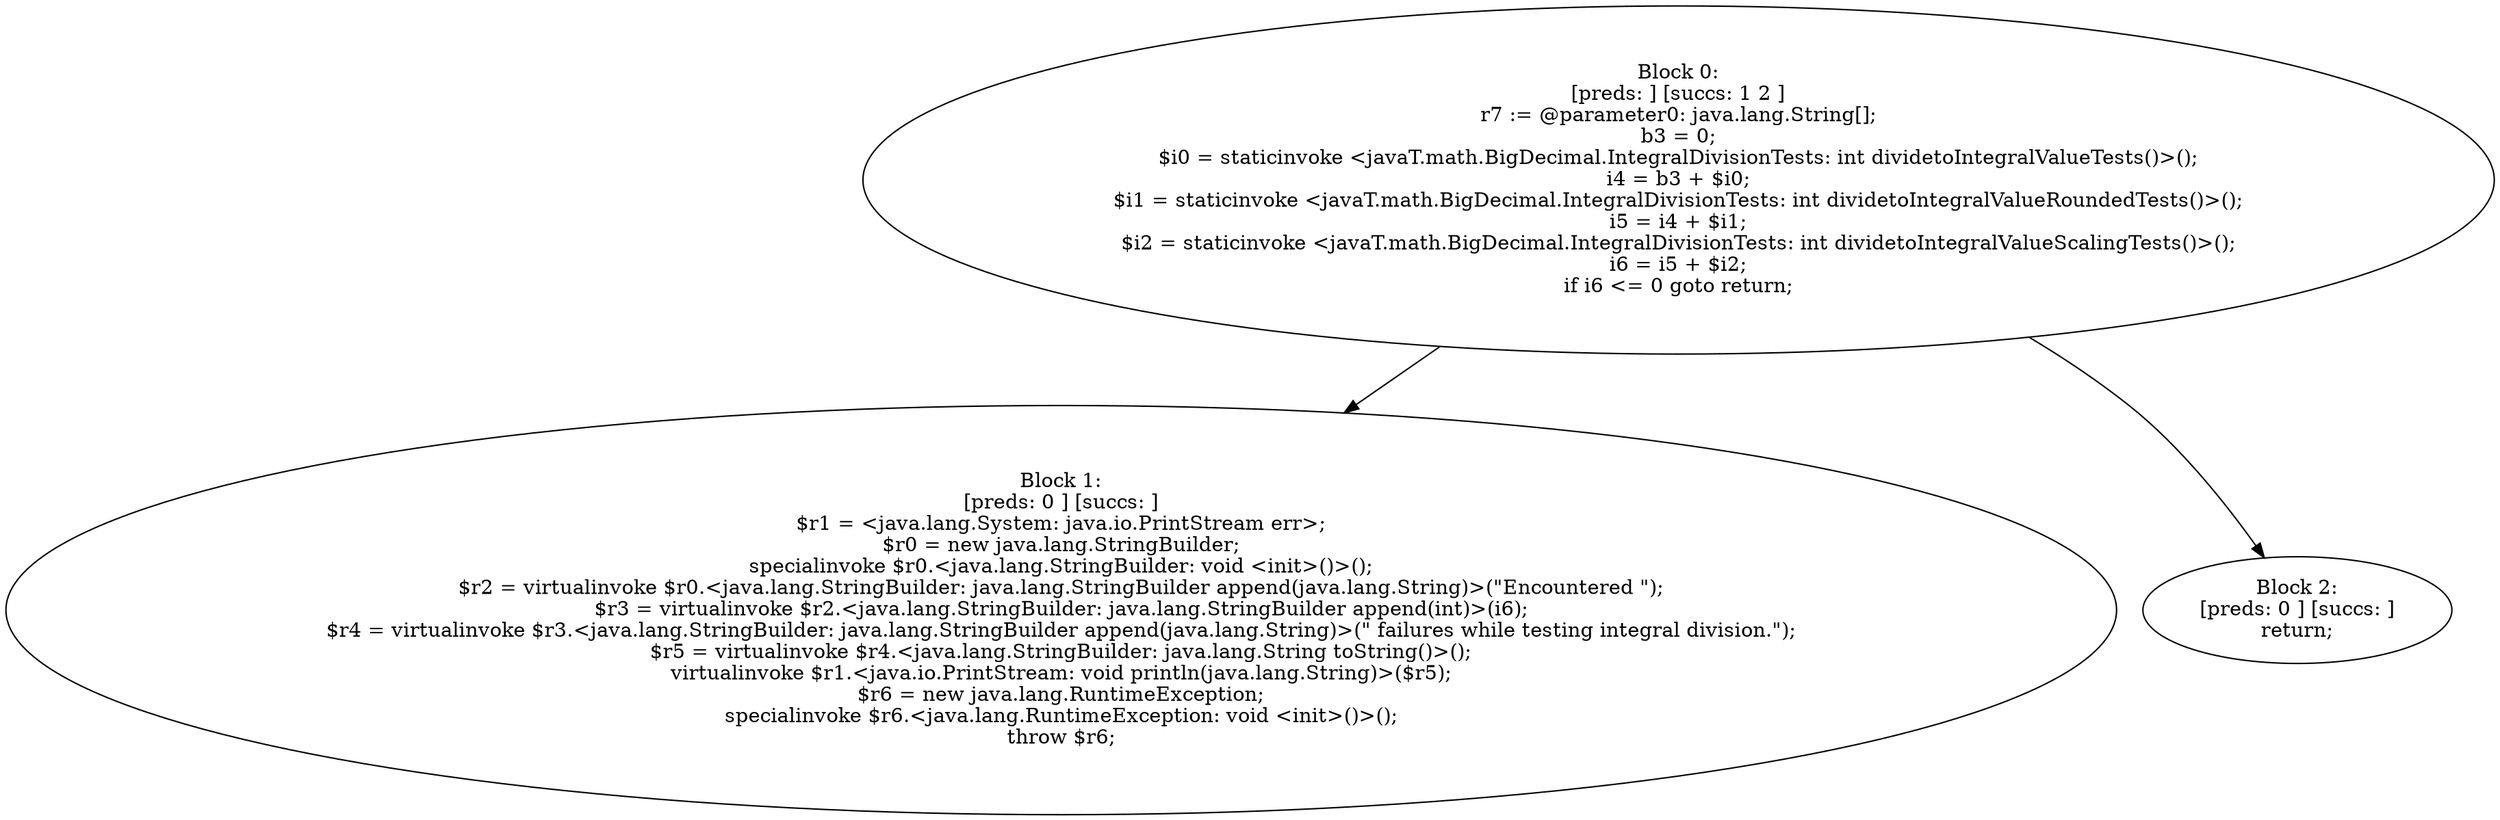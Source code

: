 digraph "unitGraph" {
    "Block 0:
[preds: ] [succs: 1 2 ]
r7 := @parameter0: java.lang.String[];
b3 = 0;
$i0 = staticinvoke <javaT.math.BigDecimal.IntegralDivisionTests: int dividetoIntegralValueTests()>();
i4 = b3 + $i0;
$i1 = staticinvoke <javaT.math.BigDecimal.IntegralDivisionTests: int dividetoIntegralValueRoundedTests()>();
i5 = i4 + $i1;
$i2 = staticinvoke <javaT.math.BigDecimal.IntegralDivisionTests: int dividetoIntegralValueScalingTests()>();
i6 = i5 + $i2;
if i6 <= 0 goto return;
"
    "Block 1:
[preds: 0 ] [succs: ]
$r1 = <java.lang.System: java.io.PrintStream err>;
$r0 = new java.lang.StringBuilder;
specialinvoke $r0.<java.lang.StringBuilder: void <init>()>();
$r2 = virtualinvoke $r0.<java.lang.StringBuilder: java.lang.StringBuilder append(java.lang.String)>(\"Encountered \");
$r3 = virtualinvoke $r2.<java.lang.StringBuilder: java.lang.StringBuilder append(int)>(i6);
$r4 = virtualinvoke $r3.<java.lang.StringBuilder: java.lang.StringBuilder append(java.lang.String)>(\" failures while testing integral division.\");
$r5 = virtualinvoke $r4.<java.lang.StringBuilder: java.lang.String toString()>();
virtualinvoke $r1.<java.io.PrintStream: void println(java.lang.String)>($r5);
$r6 = new java.lang.RuntimeException;
specialinvoke $r6.<java.lang.RuntimeException: void <init>()>();
throw $r6;
"
    "Block 2:
[preds: 0 ] [succs: ]
return;
"
    "Block 0:
[preds: ] [succs: 1 2 ]
r7 := @parameter0: java.lang.String[];
b3 = 0;
$i0 = staticinvoke <javaT.math.BigDecimal.IntegralDivisionTests: int dividetoIntegralValueTests()>();
i4 = b3 + $i0;
$i1 = staticinvoke <javaT.math.BigDecimal.IntegralDivisionTests: int dividetoIntegralValueRoundedTests()>();
i5 = i4 + $i1;
$i2 = staticinvoke <javaT.math.BigDecimal.IntegralDivisionTests: int dividetoIntegralValueScalingTests()>();
i6 = i5 + $i2;
if i6 <= 0 goto return;
"->"Block 1:
[preds: 0 ] [succs: ]
$r1 = <java.lang.System: java.io.PrintStream err>;
$r0 = new java.lang.StringBuilder;
specialinvoke $r0.<java.lang.StringBuilder: void <init>()>();
$r2 = virtualinvoke $r0.<java.lang.StringBuilder: java.lang.StringBuilder append(java.lang.String)>(\"Encountered \");
$r3 = virtualinvoke $r2.<java.lang.StringBuilder: java.lang.StringBuilder append(int)>(i6);
$r4 = virtualinvoke $r3.<java.lang.StringBuilder: java.lang.StringBuilder append(java.lang.String)>(\" failures while testing integral division.\");
$r5 = virtualinvoke $r4.<java.lang.StringBuilder: java.lang.String toString()>();
virtualinvoke $r1.<java.io.PrintStream: void println(java.lang.String)>($r5);
$r6 = new java.lang.RuntimeException;
specialinvoke $r6.<java.lang.RuntimeException: void <init>()>();
throw $r6;
";
    "Block 0:
[preds: ] [succs: 1 2 ]
r7 := @parameter0: java.lang.String[];
b3 = 0;
$i0 = staticinvoke <javaT.math.BigDecimal.IntegralDivisionTests: int dividetoIntegralValueTests()>();
i4 = b3 + $i0;
$i1 = staticinvoke <javaT.math.BigDecimal.IntegralDivisionTests: int dividetoIntegralValueRoundedTests()>();
i5 = i4 + $i1;
$i2 = staticinvoke <javaT.math.BigDecimal.IntegralDivisionTests: int dividetoIntegralValueScalingTests()>();
i6 = i5 + $i2;
if i6 <= 0 goto return;
"->"Block 2:
[preds: 0 ] [succs: ]
return;
";
}

